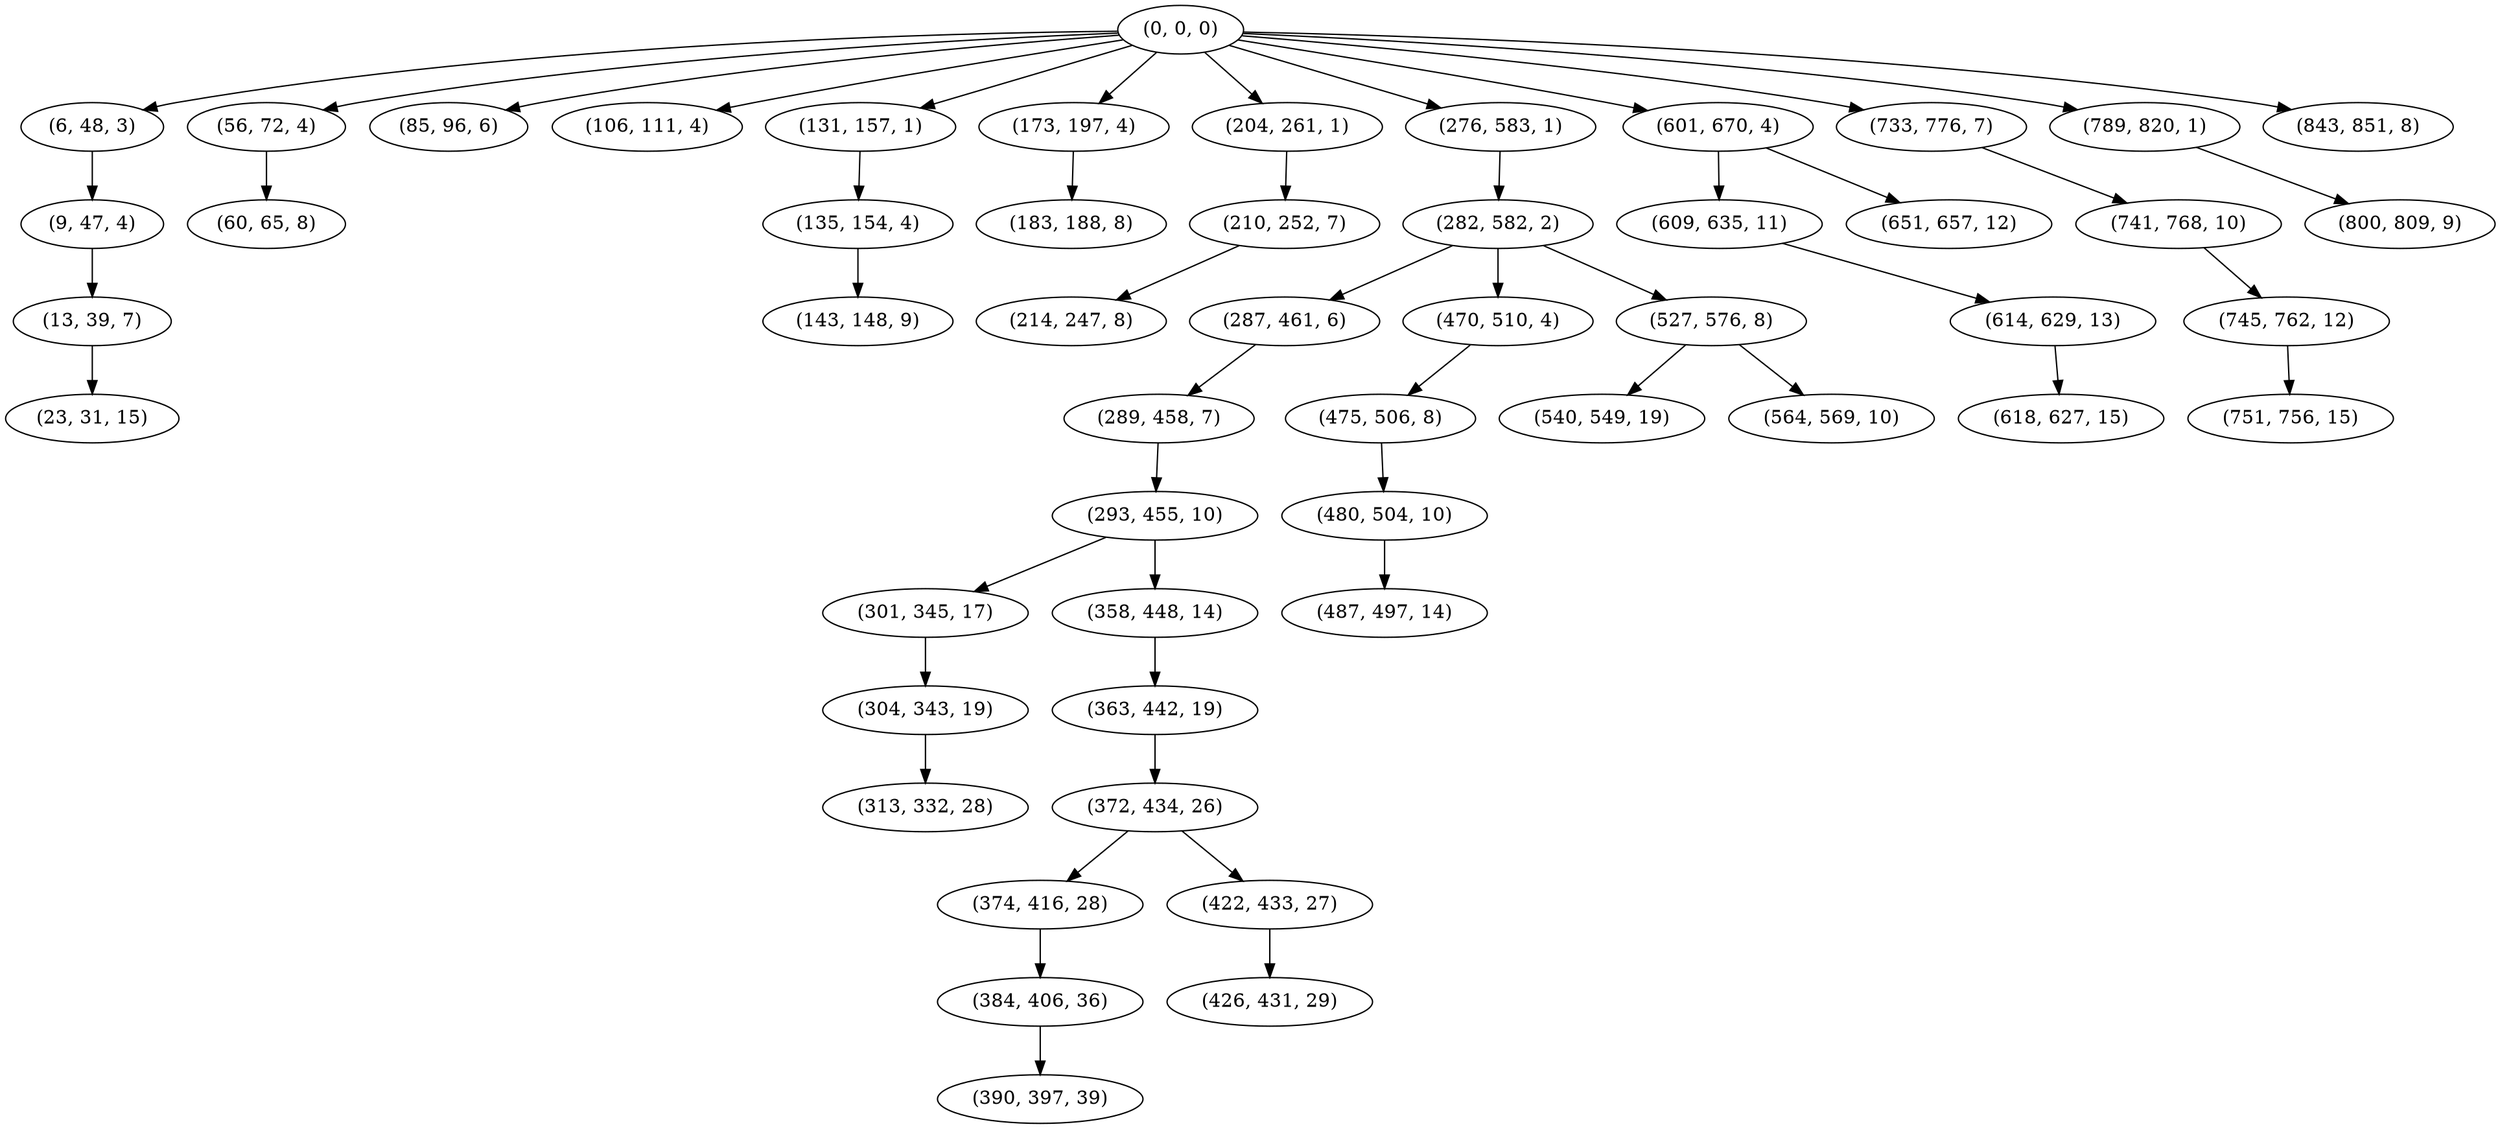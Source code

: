 digraph tree {
    "(0, 0, 0)";
    "(6, 48, 3)";
    "(9, 47, 4)";
    "(13, 39, 7)";
    "(23, 31, 15)";
    "(56, 72, 4)";
    "(60, 65, 8)";
    "(85, 96, 6)";
    "(106, 111, 4)";
    "(131, 157, 1)";
    "(135, 154, 4)";
    "(143, 148, 9)";
    "(173, 197, 4)";
    "(183, 188, 8)";
    "(204, 261, 1)";
    "(210, 252, 7)";
    "(214, 247, 8)";
    "(276, 583, 1)";
    "(282, 582, 2)";
    "(287, 461, 6)";
    "(289, 458, 7)";
    "(293, 455, 10)";
    "(301, 345, 17)";
    "(304, 343, 19)";
    "(313, 332, 28)";
    "(358, 448, 14)";
    "(363, 442, 19)";
    "(372, 434, 26)";
    "(374, 416, 28)";
    "(384, 406, 36)";
    "(390, 397, 39)";
    "(422, 433, 27)";
    "(426, 431, 29)";
    "(470, 510, 4)";
    "(475, 506, 8)";
    "(480, 504, 10)";
    "(487, 497, 14)";
    "(527, 576, 8)";
    "(540, 549, 19)";
    "(564, 569, 10)";
    "(601, 670, 4)";
    "(609, 635, 11)";
    "(614, 629, 13)";
    "(618, 627, 15)";
    "(651, 657, 12)";
    "(733, 776, 7)";
    "(741, 768, 10)";
    "(745, 762, 12)";
    "(751, 756, 15)";
    "(789, 820, 1)";
    "(800, 809, 9)";
    "(843, 851, 8)";
    "(0, 0, 0)" -> "(6, 48, 3)";
    "(0, 0, 0)" -> "(56, 72, 4)";
    "(0, 0, 0)" -> "(85, 96, 6)";
    "(0, 0, 0)" -> "(106, 111, 4)";
    "(0, 0, 0)" -> "(131, 157, 1)";
    "(0, 0, 0)" -> "(173, 197, 4)";
    "(0, 0, 0)" -> "(204, 261, 1)";
    "(0, 0, 0)" -> "(276, 583, 1)";
    "(0, 0, 0)" -> "(601, 670, 4)";
    "(0, 0, 0)" -> "(733, 776, 7)";
    "(0, 0, 0)" -> "(789, 820, 1)";
    "(0, 0, 0)" -> "(843, 851, 8)";
    "(6, 48, 3)" -> "(9, 47, 4)";
    "(9, 47, 4)" -> "(13, 39, 7)";
    "(13, 39, 7)" -> "(23, 31, 15)";
    "(56, 72, 4)" -> "(60, 65, 8)";
    "(131, 157, 1)" -> "(135, 154, 4)";
    "(135, 154, 4)" -> "(143, 148, 9)";
    "(173, 197, 4)" -> "(183, 188, 8)";
    "(204, 261, 1)" -> "(210, 252, 7)";
    "(210, 252, 7)" -> "(214, 247, 8)";
    "(276, 583, 1)" -> "(282, 582, 2)";
    "(282, 582, 2)" -> "(287, 461, 6)";
    "(282, 582, 2)" -> "(470, 510, 4)";
    "(282, 582, 2)" -> "(527, 576, 8)";
    "(287, 461, 6)" -> "(289, 458, 7)";
    "(289, 458, 7)" -> "(293, 455, 10)";
    "(293, 455, 10)" -> "(301, 345, 17)";
    "(293, 455, 10)" -> "(358, 448, 14)";
    "(301, 345, 17)" -> "(304, 343, 19)";
    "(304, 343, 19)" -> "(313, 332, 28)";
    "(358, 448, 14)" -> "(363, 442, 19)";
    "(363, 442, 19)" -> "(372, 434, 26)";
    "(372, 434, 26)" -> "(374, 416, 28)";
    "(372, 434, 26)" -> "(422, 433, 27)";
    "(374, 416, 28)" -> "(384, 406, 36)";
    "(384, 406, 36)" -> "(390, 397, 39)";
    "(422, 433, 27)" -> "(426, 431, 29)";
    "(470, 510, 4)" -> "(475, 506, 8)";
    "(475, 506, 8)" -> "(480, 504, 10)";
    "(480, 504, 10)" -> "(487, 497, 14)";
    "(527, 576, 8)" -> "(540, 549, 19)";
    "(527, 576, 8)" -> "(564, 569, 10)";
    "(601, 670, 4)" -> "(609, 635, 11)";
    "(601, 670, 4)" -> "(651, 657, 12)";
    "(609, 635, 11)" -> "(614, 629, 13)";
    "(614, 629, 13)" -> "(618, 627, 15)";
    "(733, 776, 7)" -> "(741, 768, 10)";
    "(741, 768, 10)" -> "(745, 762, 12)";
    "(745, 762, 12)" -> "(751, 756, 15)";
    "(789, 820, 1)" -> "(800, 809, 9)";
}
